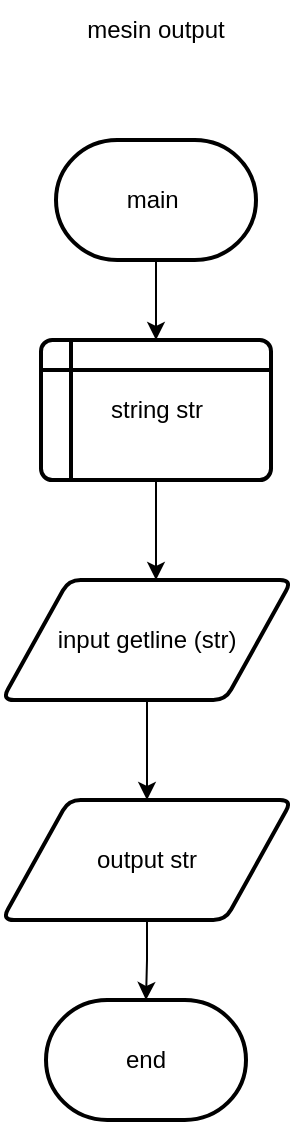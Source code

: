 <mxfile version="21.8.1" type="device">
  <diagram name="Page-1" id="783zyKjPirvREgc-gky5">
    <mxGraphModel dx="817" dy="447" grid="1" gridSize="10" guides="1" tooltips="1" connect="1" arrows="1" fold="1" page="1" pageScale="1" pageWidth="850" pageHeight="1100" math="0" shadow="0">
      <root>
        <mxCell id="0" />
        <mxCell id="1" parent="0" />
        <mxCell id="gZfNMxLbB_5LutQtRlj7-1" value="mesin output" style="text;html=1;strokeColor=none;fillColor=none;align=center;verticalAlign=middle;whiteSpace=wrap;rounded=0;" parent="1" vertex="1">
          <mxGeometry x="385" y="160" width="90" height="30" as="geometry" />
        </mxCell>
        <mxCell id="gZfNMxLbB_5LutQtRlj7-2" value="main&amp;nbsp;" style="strokeWidth=2;html=1;shape=mxgraph.flowchart.terminator;whiteSpace=wrap;" parent="1" vertex="1">
          <mxGeometry x="380" y="230" width="100" height="60" as="geometry" />
        </mxCell>
        <mxCell id="gZfNMxLbB_5LutQtRlj7-5" value="string str" style="shape=internalStorage;whiteSpace=wrap;html=1;dx=15;dy=15;rounded=1;arcSize=8;strokeWidth=2;" parent="1" vertex="1">
          <mxGeometry x="372.5" y="330" width="115" height="70" as="geometry" />
        </mxCell>
        <mxCell id="gZfNMxLbB_5LutQtRlj7-7" value="input getline (str)" style="shape=parallelogram;html=1;strokeWidth=2;perimeter=parallelogramPerimeter;whiteSpace=wrap;rounded=1;arcSize=12;size=0.23;" parent="1" vertex="1">
          <mxGeometry x="353" y="450" width="145" height="60" as="geometry" />
        </mxCell>
        <mxCell id="gZfNMxLbB_5LutQtRlj7-14" value="" style="edgeStyle=orthogonalEdgeStyle;rounded=0;orthogonalLoop=1;jettySize=auto;html=1;" parent="1" source="gZfNMxLbB_5LutQtRlj7-8" target="gZfNMxLbB_5LutQtRlj7-9" edge="1">
          <mxGeometry relative="1" as="geometry" />
        </mxCell>
        <mxCell id="gZfNMxLbB_5LutQtRlj7-8" value="output str" style="shape=parallelogram;html=1;strokeWidth=2;perimeter=parallelogramPerimeter;whiteSpace=wrap;rounded=1;arcSize=12;size=0.23;" parent="1" vertex="1">
          <mxGeometry x="353" y="560" width="145" height="60" as="geometry" />
        </mxCell>
        <mxCell id="gZfNMxLbB_5LutQtRlj7-9" value="end" style="strokeWidth=2;html=1;shape=mxgraph.flowchart.terminator;whiteSpace=wrap;" parent="1" vertex="1">
          <mxGeometry x="375" y="660" width="100" height="60" as="geometry" />
        </mxCell>
        <mxCell id="gZfNMxLbB_5LutQtRlj7-11" value="" style="endArrow=classic;html=1;rounded=0;exitX=0.5;exitY=1;exitDx=0;exitDy=0;entryX=0.5;entryY=0;entryDx=0;entryDy=0;" parent="1" target="gZfNMxLbB_5LutQtRlj7-5" edge="1">
          <mxGeometry width="50" height="50" relative="1" as="geometry">
            <mxPoint x="430" y="290" as="sourcePoint" />
            <mxPoint x="480" y="280" as="targetPoint" />
          </mxGeometry>
        </mxCell>
        <mxCell id="gZfNMxLbB_5LutQtRlj7-12" value="" style="endArrow=classic;html=1;rounded=0;exitX=0.5;exitY=1;exitDx=0;exitDy=0;" parent="1" source="gZfNMxLbB_5LutQtRlj7-5" edge="1">
          <mxGeometry width="50" height="50" relative="1" as="geometry">
            <mxPoint x="400" y="420" as="sourcePoint" />
            <mxPoint x="430" y="450" as="targetPoint" />
          </mxGeometry>
        </mxCell>
        <mxCell id="gZfNMxLbB_5LutQtRlj7-13" value="" style="endArrow=classic;html=1;rounded=0;exitX=0.5;exitY=1;exitDx=0;exitDy=0;entryX=0.5;entryY=0;entryDx=0;entryDy=0;" parent="1" source="gZfNMxLbB_5LutQtRlj7-7" target="gZfNMxLbB_5LutQtRlj7-8" edge="1">
          <mxGeometry width="50" height="50" relative="1" as="geometry">
            <mxPoint x="420" y="560" as="sourcePoint" />
            <mxPoint x="470" y="510" as="targetPoint" />
          </mxGeometry>
        </mxCell>
      </root>
    </mxGraphModel>
  </diagram>
</mxfile>
